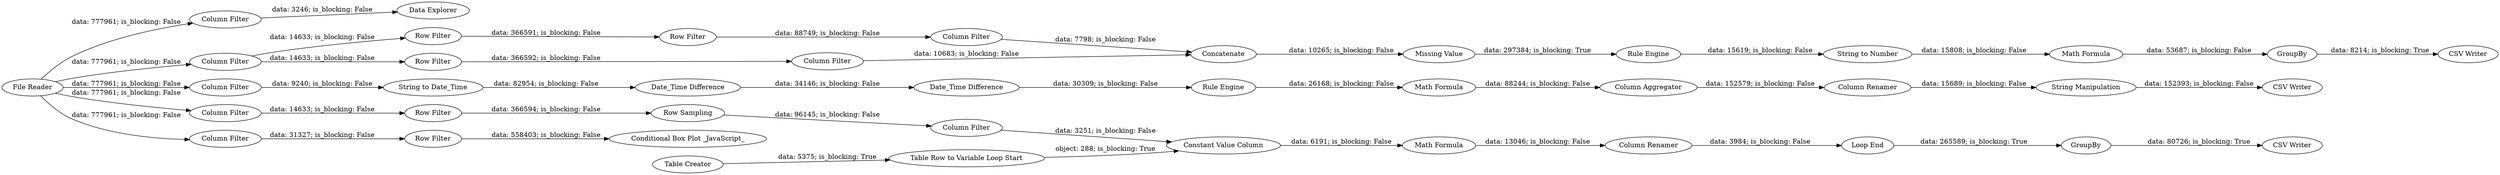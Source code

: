 digraph {
	"-7833693056072745739_25" [label="String to Date_Time"]
	"-4507994135750837170_52" [label="Constant Value Column"]
	"-7833693056072745739_7" [label="Math Formula"]
	"5556270311208672898_34" [label="Row Filter"]
	"-7833693056072745739_31" [label="String Manipulation"]
	"-4507994135750837170_53" [label="Math Formula"]
	"-4507994135750837170_56" [label=GroupBy]
	"5556270311208672898_39" [label="Row Filter"]
	"-7833693056072745739_29" [label="Column Aggregator"]
	"5556270311208672898_36" [label="Row Filter"]
	"2940086792114290376_21" [label="Column Filter"]
	"-7833693056072745739_32" [label="CSV Writer"]
	"-4507994135750837170_50" [label="Column Filter"]
	"5556270311208672898_45" [label="CSV Writer"]
	"5556270311208672898_44" [label=GroupBy]
	"2940086792114290376_23" [label="Row Filter"]
	"5556270311208672898_42" [label="Math Formula"]
	"-4507994135750837170_47" [label="Row Filter"]
	"2940086792114290376_4" [label="Data Explorer"]
	"-4507994135750837170_58" [label="CSV Writer"]
	"2940086792114290376_1" [label="File Reader"]
	"2940086792114290376_5" [label="Conditional Box Plot _JavaScript_"]
	"-7833693056072745739_27" [label="Date_Time Difference"]
	"5556270311208672898_40" [label="Missing Value"]
	"-4507994135750837170_49" [label="Table Creator"]
	"5556270311208672898_37" [label="Column Filter"]
	"5556270311208672898_33" [label="Column Filter"]
	"-4507994135750837170_55" [label="Loop End"]
	"-4507994135750837170_51" [label="Table Row to Variable Loop Start"]
	"-4507994135750837170_54" [label="Column Renamer"]
	"5556270311208672898_43" [label="String to Number"]
	"-4507994135750837170_46" [label="Column Filter"]
	"-7833693056072745739_24" [label="Column Filter"]
	"-4507994135750837170_48" [label="Row Sampling"]
	"-7833693056072745739_26" [label="Date_Time Difference"]
	"-7833693056072745739_28" [label="Rule Engine"]
	"-7833693056072745739_30" [label="Column Renamer"]
	"2940086792114290376_22" [label="Column Filter"]
	"5556270311208672898_41" [label="Rule Engine"]
	"5556270311208672898_35" [label="Column Filter"]
	"5556270311208672898_38" [label=Concatenate]
	"2940086792114290376_22" -> "2940086792114290376_23" [label="data: 31327; is_blocking: False"]
	"5556270311208672898_36" -> "5556270311208672898_39" [label="data: 366591; is_blocking: False"]
	"-4507994135750837170_53" -> "-4507994135750837170_54" [label="data: 13046; is_blocking: False"]
	"-7833693056072745739_7" -> "-7833693056072745739_29" [label="data: 88244; is_blocking: False"]
	"5556270311208672898_38" -> "5556270311208672898_40" [label="data: 10265; is_blocking: False"]
	"-4507994135750837170_56" -> "-4507994135750837170_58" [label="data: 80726; is_blocking: True"]
	"5556270311208672898_40" -> "5556270311208672898_41" [label="data: 297384; is_blocking: True"]
	"2940086792114290376_1" -> "-7833693056072745739_24" [label="data: 777961; is_blocking: False"]
	"-4507994135750837170_49" -> "-4507994135750837170_51" [label="data: 5375; is_blocking: True"]
	"-7833693056072745739_28" -> "-7833693056072745739_7" [label="data: 26168; is_blocking: False"]
	"-4507994135750837170_46" -> "-4507994135750837170_47" [label="data: 14633; is_blocking: False"]
	"2940086792114290376_23" -> "2940086792114290376_5" [label="data: 558403; is_blocking: False"]
	"5556270311208672898_35" -> "5556270311208672898_38" [label="data: 10683; is_blocking: False"]
	"-7833693056072745739_24" -> "-7833693056072745739_25" [label="data: 9240; is_blocking: False"]
	"5556270311208672898_39" -> "5556270311208672898_37" [label="data: 88749; is_blocking: False"]
	"-7833693056072745739_26" -> "-7833693056072745739_27" [label="data: 34146; is_blocking: False"]
	"-4507994135750837170_54" -> "-4507994135750837170_55" [label="data: 3984; is_blocking: False"]
	"5556270311208672898_44" -> "5556270311208672898_45" [label="data: 8214; is_blocking: True"]
	"-4507994135750837170_55" -> "-4507994135750837170_56" [label="data: 265589; is_blocking: True"]
	"-7833693056072745739_29" -> "-7833693056072745739_30" [label="data: 152579; is_blocking: False"]
	"-7833693056072745739_25" -> "-7833693056072745739_26" [label="data: 82954; is_blocking: False"]
	"-4507994135750837170_47" -> "-4507994135750837170_48" [label="data: 366594; is_blocking: False"]
	"2940086792114290376_21" -> "2940086792114290376_4" [label="data: 3246; is_blocking: False"]
	"5556270311208672898_34" -> "5556270311208672898_35" [label="data: 366592; is_blocking: False"]
	"-4507994135750837170_48" -> "-4507994135750837170_50" [label="data: 96145; is_blocking: False"]
	"5556270311208672898_43" -> "5556270311208672898_42" [label="data: 15808; is_blocking: False"]
	"5556270311208672898_33" -> "5556270311208672898_36" [label="data: 14633; is_blocking: False"]
	"-4507994135750837170_50" -> "-4507994135750837170_52" [label="data: 3251; is_blocking: False"]
	"-7833693056072745739_30" -> "-7833693056072745739_31" [label="data: 15689; is_blocking: False"]
	"2940086792114290376_1" -> "2940086792114290376_22" [label="data: 777961; is_blocking: False"]
	"2940086792114290376_1" -> "2940086792114290376_21" [label="data: 777961; is_blocking: False"]
	"2940086792114290376_1" -> "5556270311208672898_33" [label="data: 777961; is_blocking: False"]
	"5556270311208672898_42" -> "5556270311208672898_44" [label="data: 53687; is_blocking: False"]
	"-4507994135750837170_52" -> "-4507994135750837170_53" [label="data: 6191; is_blocking: False"]
	"-7833693056072745739_27" -> "-7833693056072745739_28" [label="data: 30309; is_blocking: False"]
	"5556270311208672898_41" -> "5556270311208672898_43" [label="data: 15619; is_blocking: False"]
	"-4507994135750837170_51" -> "-4507994135750837170_52" [label="object: 288; is_blocking: True"]
	"-7833693056072745739_31" -> "-7833693056072745739_32" [label="data: 152393; is_blocking: False"]
	"5556270311208672898_37" -> "5556270311208672898_38" [label="data: 7798; is_blocking: False"]
	"2940086792114290376_1" -> "-4507994135750837170_46" [label="data: 777961; is_blocking: False"]
	"5556270311208672898_33" -> "5556270311208672898_34" [label="data: 14633; is_blocking: False"]
	rankdir=LR
}
